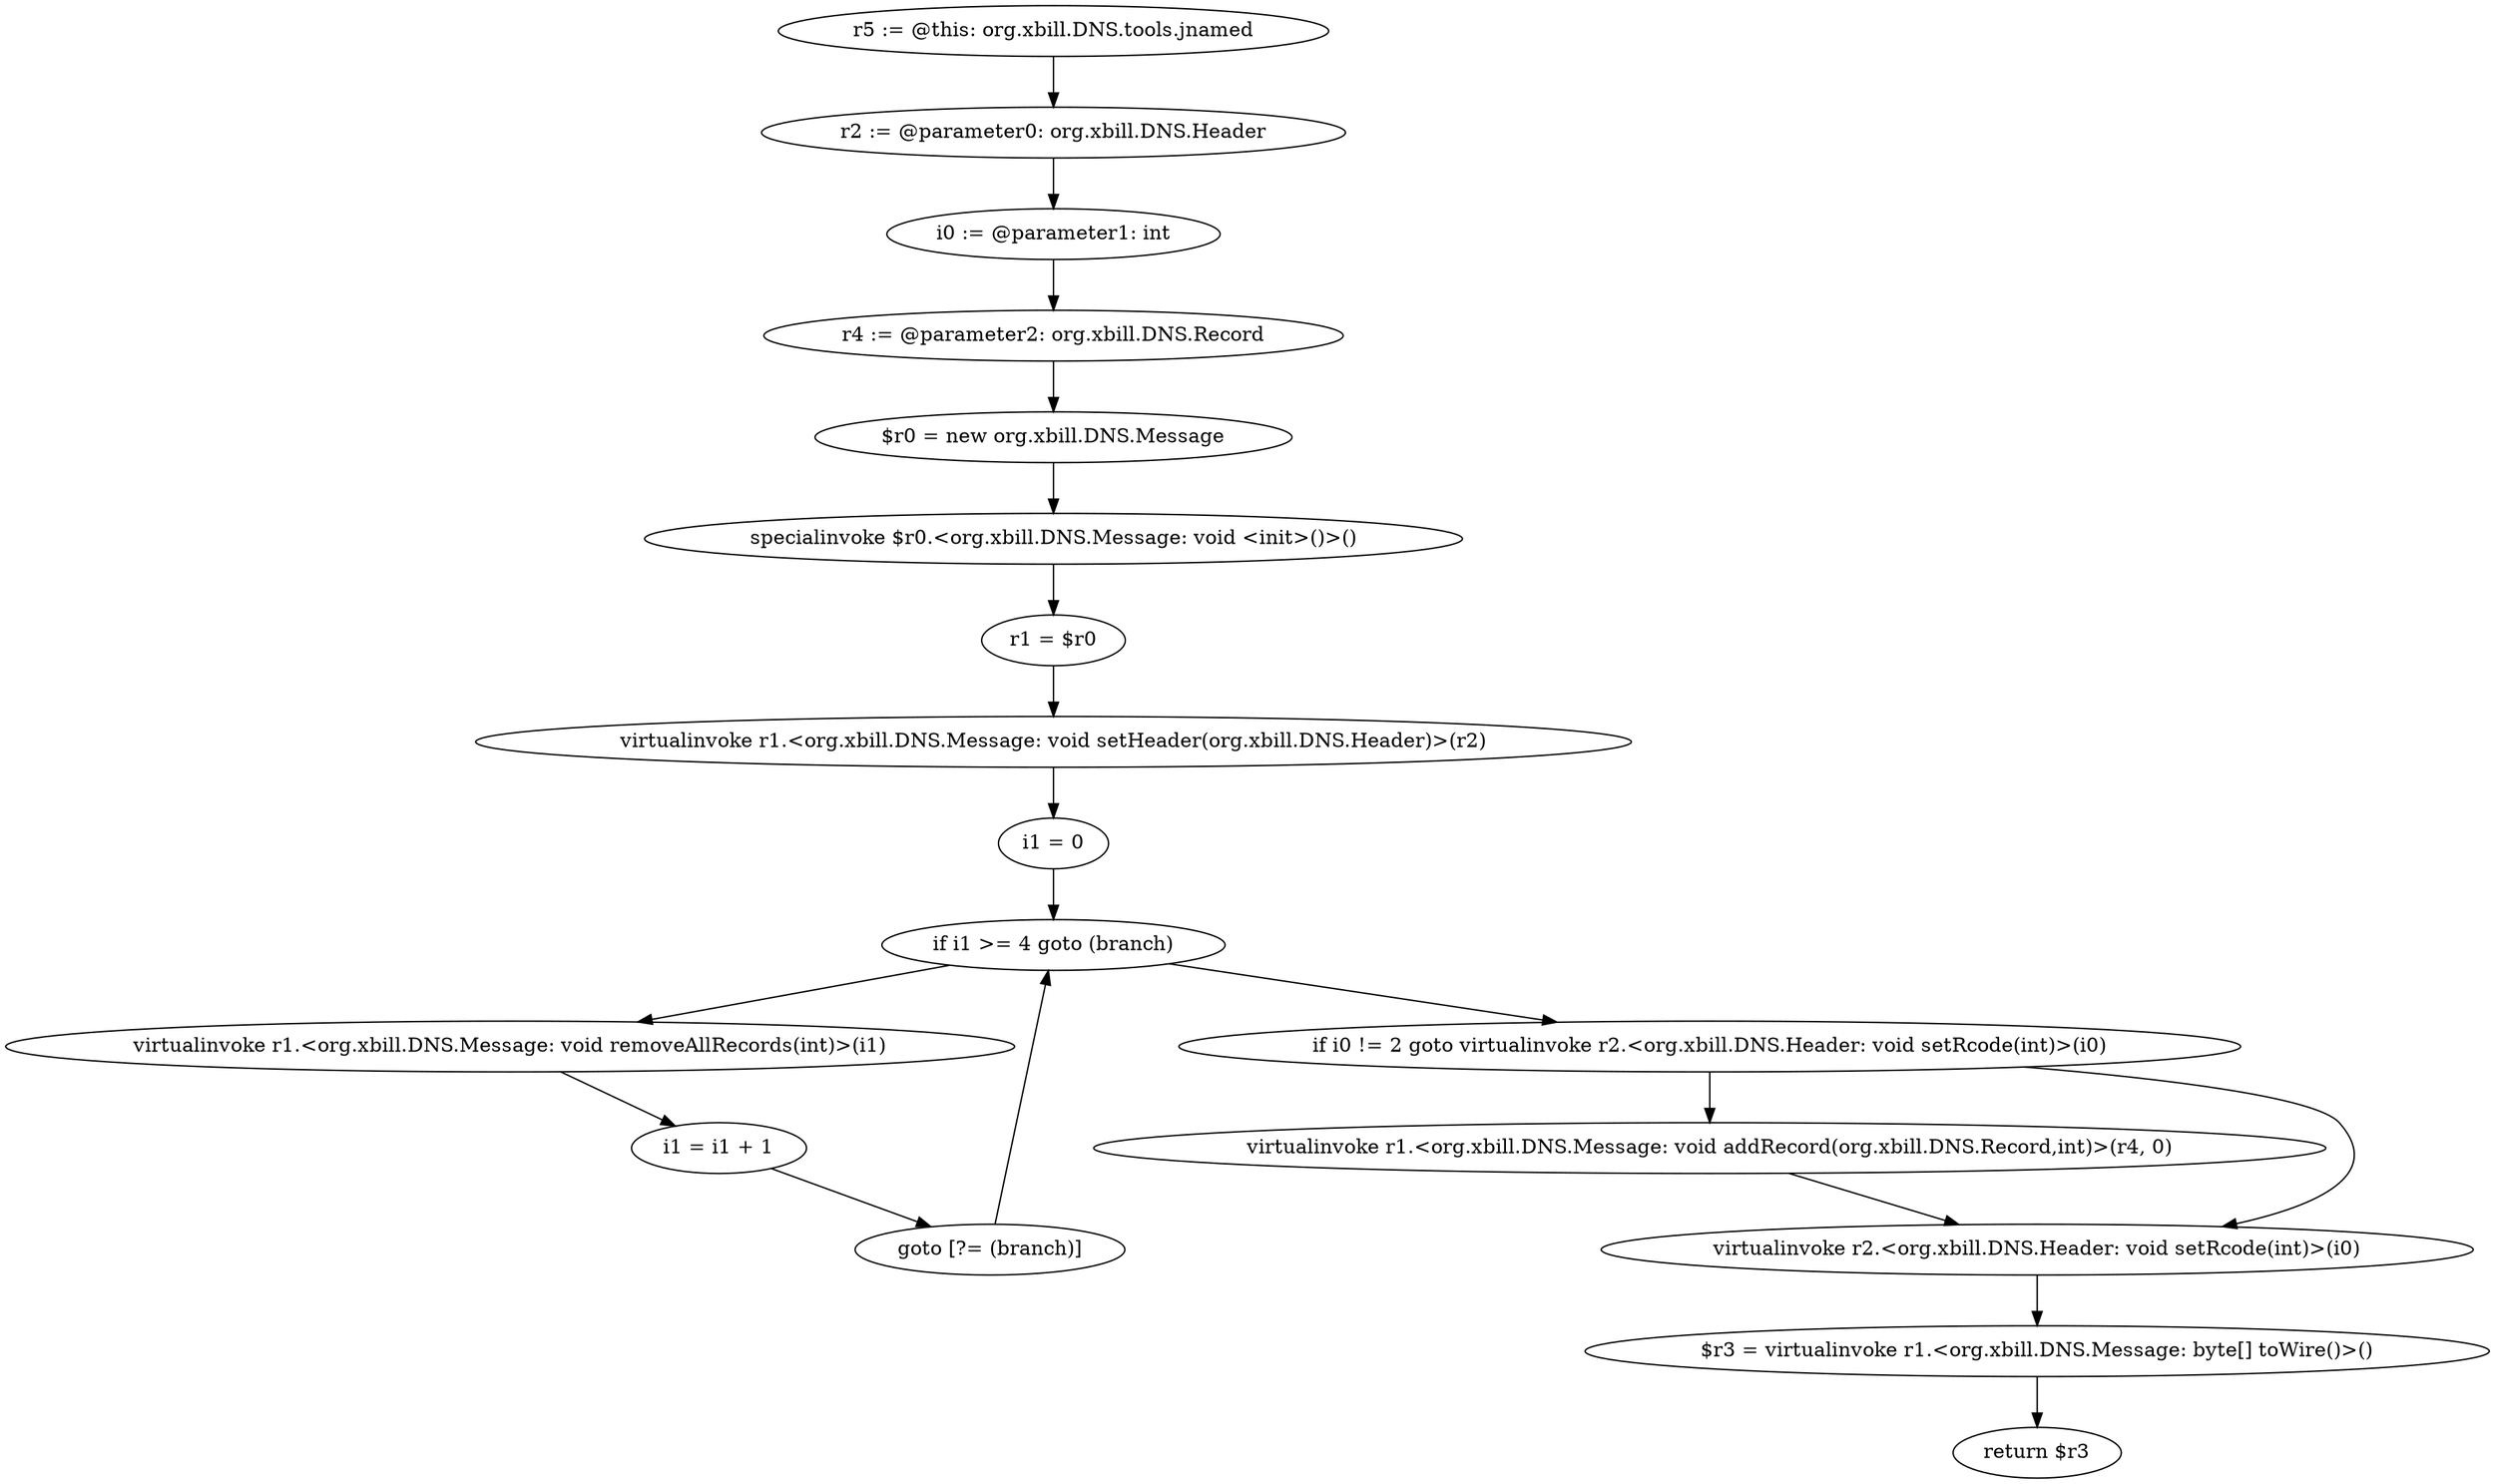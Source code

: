 digraph "unitGraph" {
    "r5 := @this: org.xbill.DNS.tools.jnamed"
    "r2 := @parameter0: org.xbill.DNS.Header"
    "i0 := @parameter1: int"
    "r4 := @parameter2: org.xbill.DNS.Record"
    "$r0 = new org.xbill.DNS.Message"
    "specialinvoke $r0.<org.xbill.DNS.Message: void <init>()>()"
    "r1 = $r0"
    "virtualinvoke r1.<org.xbill.DNS.Message: void setHeader(org.xbill.DNS.Header)>(r2)"
    "i1 = 0"
    "if i1 >= 4 goto (branch)"
    "virtualinvoke r1.<org.xbill.DNS.Message: void removeAllRecords(int)>(i1)"
    "i1 = i1 + 1"
    "goto [?= (branch)]"
    "if i0 != 2 goto virtualinvoke r2.<org.xbill.DNS.Header: void setRcode(int)>(i0)"
    "virtualinvoke r1.<org.xbill.DNS.Message: void addRecord(org.xbill.DNS.Record,int)>(r4, 0)"
    "virtualinvoke r2.<org.xbill.DNS.Header: void setRcode(int)>(i0)"
    "$r3 = virtualinvoke r1.<org.xbill.DNS.Message: byte[] toWire()>()"
    "return $r3"
    "r5 := @this: org.xbill.DNS.tools.jnamed"->"r2 := @parameter0: org.xbill.DNS.Header";
    "r2 := @parameter0: org.xbill.DNS.Header"->"i0 := @parameter1: int";
    "i0 := @parameter1: int"->"r4 := @parameter2: org.xbill.DNS.Record";
    "r4 := @parameter2: org.xbill.DNS.Record"->"$r0 = new org.xbill.DNS.Message";
    "$r0 = new org.xbill.DNS.Message"->"specialinvoke $r0.<org.xbill.DNS.Message: void <init>()>()";
    "specialinvoke $r0.<org.xbill.DNS.Message: void <init>()>()"->"r1 = $r0";
    "r1 = $r0"->"virtualinvoke r1.<org.xbill.DNS.Message: void setHeader(org.xbill.DNS.Header)>(r2)";
    "virtualinvoke r1.<org.xbill.DNS.Message: void setHeader(org.xbill.DNS.Header)>(r2)"->"i1 = 0";
    "i1 = 0"->"if i1 >= 4 goto (branch)";
    "if i1 >= 4 goto (branch)"->"virtualinvoke r1.<org.xbill.DNS.Message: void removeAllRecords(int)>(i1)";
    "if i1 >= 4 goto (branch)"->"if i0 != 2 goto virtualinvoke r2.<org.xbill.DNS.Header: void setRcode(int)>(i0)";
    "virtualinvoke r1.<org.xbill.DNS.Message: void removeAllRecords(int)>(i1)"->"i1 = i1 + 1";
    "i1 = i1 + 1"->"goto [?= (branch)]";
    "goto [?= (branch)]"->"if i1 >= 4 goto (branch)";
    "if i0 != 2 goto virtualinvoke r2.<org.xbill.DNS.Header: void setRcode(int)>(i0)"->"virtualinvoke r1.<org.xbill.DNS.Message: void addRecord(org.xbill.DNS.Record,int)>(r4, 0)";
    "if i0 != 2 goto virtualinvoke r2.<org.xbill.DNS.Header: void setRcode(int)>(i0)"->"virtualinvoke r2.<org.xbill.DNS.Header: void setRcode(int)>(i0)";
    "virtualinvoke r1.<org.xbill.DNS.Message: void addRecord(org.xbill.DNS.Record,int)>(r4, 0)"->"virtualinvoke r2.<org.xbill.DNS.Header: void setRcode(int)>(i0)";
    "virtualinvoke r2.<org.xbill.DNS.Header: void setRcode(int)>(i0)"->"$r3 = virtualinvoke r1.<org.xbill.DNS.Message: byte[] toWire()>()";
    "$r3 = virtualinvoke r1.<org.xbill.DNS.Message: byte[] toWire()>()"->"return $r3";
}
